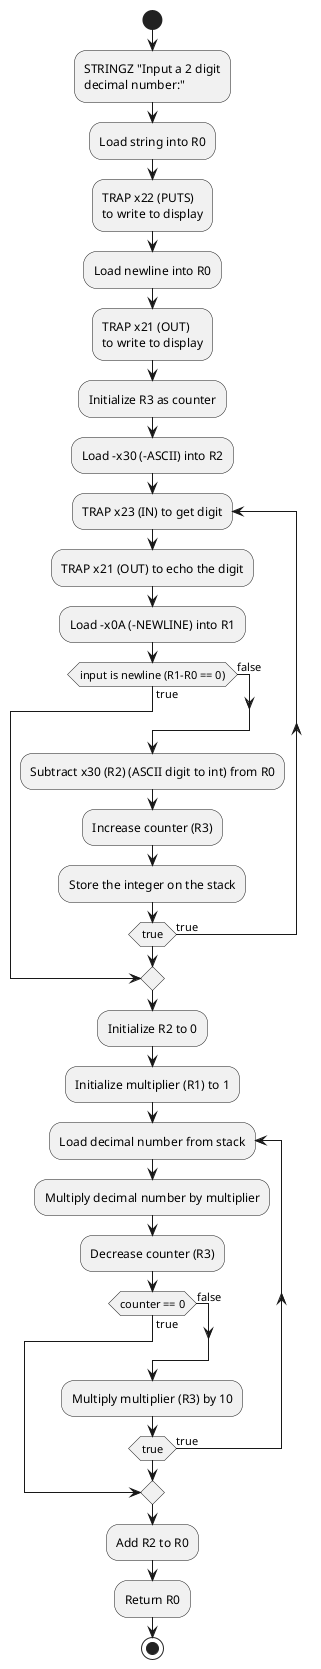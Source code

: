 @startuml
'https://plantuml.com/activity-diagram-beta

start
    :STRINGZ "Input a 2 digit
    decimal number:";

    :Load string into R0;

    :TRAP x22 (PUTS)
    to write to display;

    :Load newline into R0;

    :TRAP x21 (OUT)
    to write to display;

    :Initialize R3 as counter;
    
    :Load -x30 (-ASCII) into R2;

    repeat :TRAP x23 (IN) to get digit;
        :TRAP x21 (OUT) to echo the digit;

        :Load -x0A (-NEWLINE) into R1;

        if (input is newline (R1-R0 == 0)) then (true)
            break;
        else (false)
        endif;

        :Subtract x30 (R2) (ASCII digit to int) from R0;

        :Increase counter (R3);

        :Store the integer on the stack;

        repeat while (true) is (true);

    :Initialize R2 to 0;

    :Initialize multiplier (R1) to 1;

    repeat :Load decimal number from stack;
        :Multiply decimal number by multiplier;

        :Decrease counter (R3);

        if (counter == 0) then (true)
            break
        else (false)
        endif

        :Multiply multiplier (R3) by 10;

        repeat while (true) is (true);

    :Add R2 to R0;

    :Return R0;
stop


@enduml
